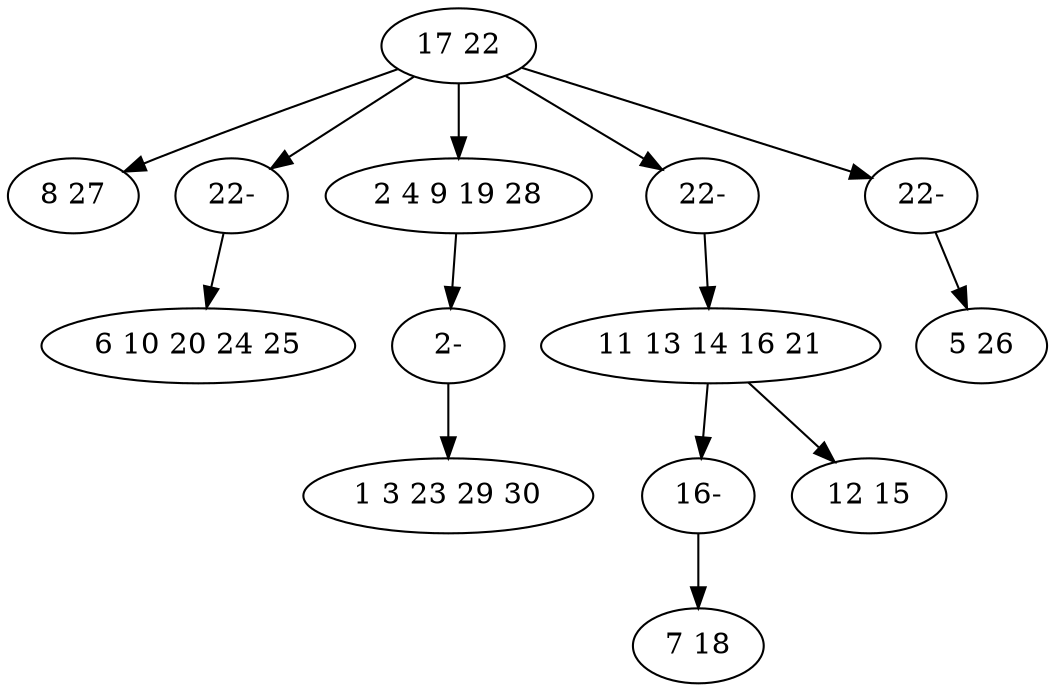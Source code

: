 digraph true_tree {
	"0" -> "1"
	"0" -> "11"
	"0" -> "3"
	"0" -> "10"
	"4" -> "12"
	"3" -> "9"
	"4" -> "7"
	"0" -> "13"
	"9" -> "6"
	"10" -> "4"
	"11" -> "2"
	"12" -> "5"
	"13" -> "8"
	"0" [label="17 22"];
	"1" [label="8 27"];
	"2" [label="6 10 20 24 25"];
	"3" [label="2 4 9 19 28"];
	"4" [label="11 13 14 16 21"];
	"5" [label="7 18"];
	"6" [label="1 3 23 29 30"];
	"7" [label="12 15"];
	"8" [label="5 26"];
	"9" [label="2-"];
	"10" [label="22-"];
	"11" [label="22-"];
	"12" [label="16-"];
	"13" [label="22-"];
}
